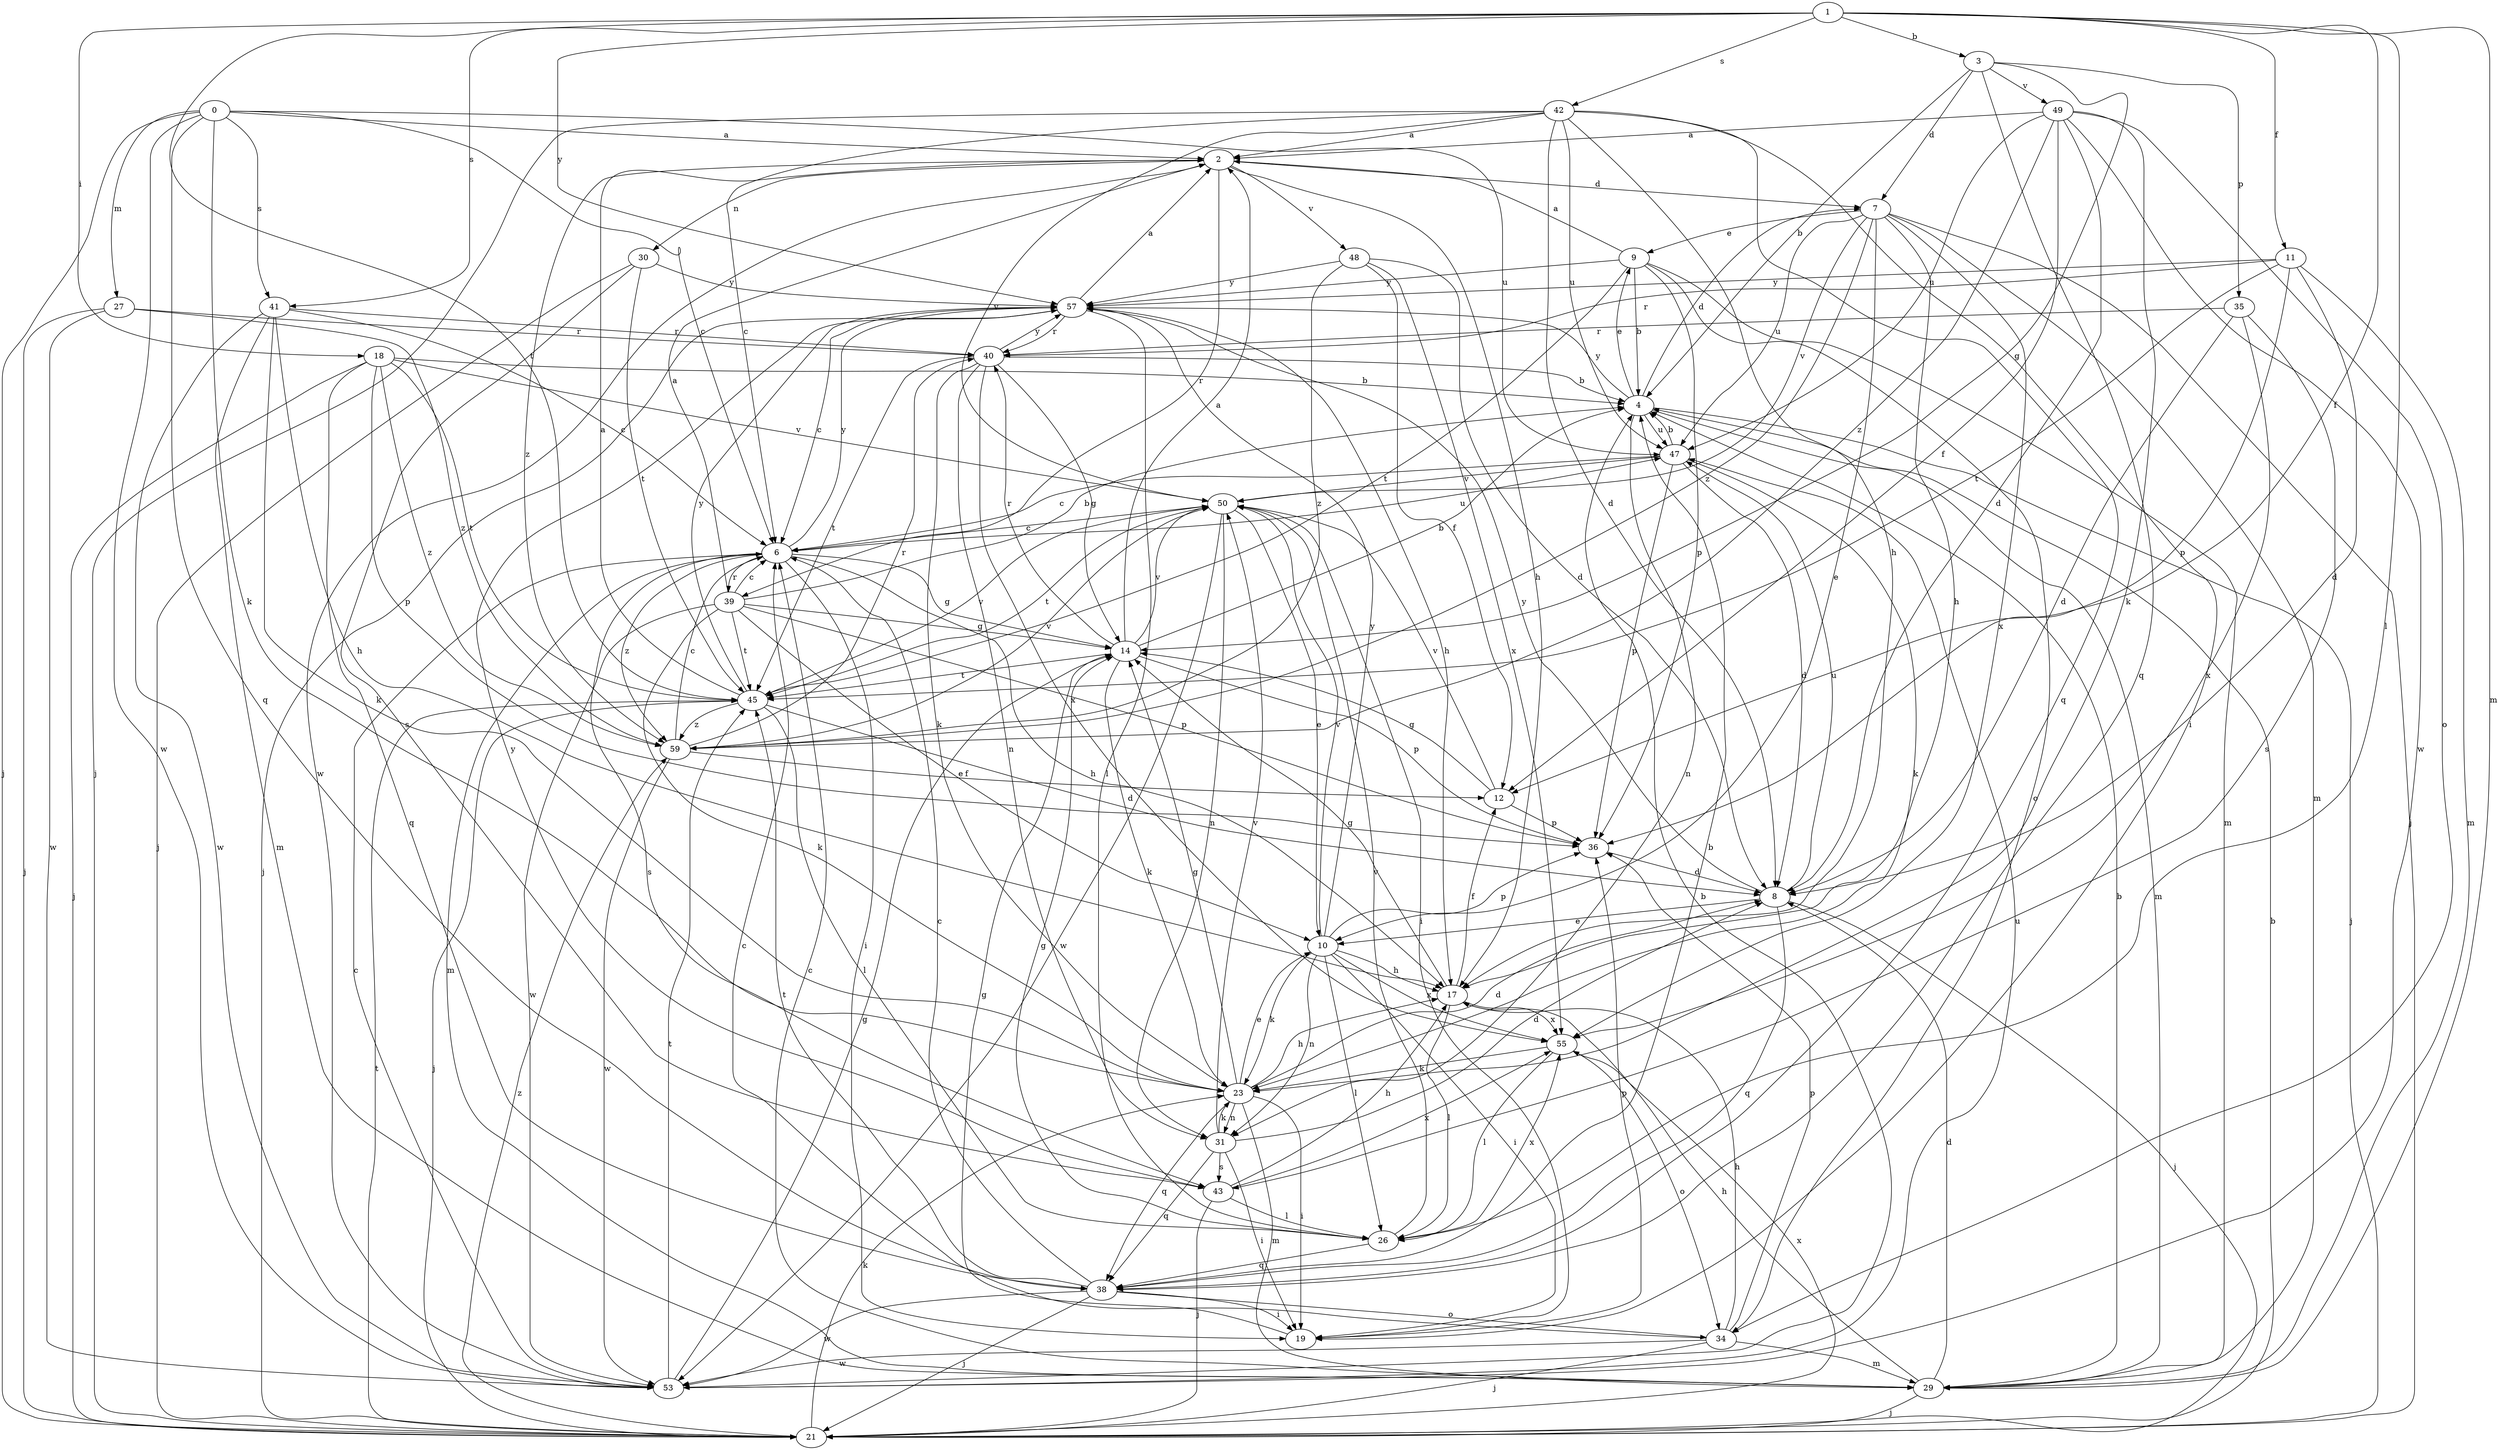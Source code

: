 strict digraph  {
0;
1;
2;
3;
4;
6;
7;
8;
9;
10;
11;
12;
14;
17;
18;
19;
21;
23;
26;
27;
29;
30;
31;
34;
35;
36;
38;
39;
40;
41;
42;
43;
45;
47;
48;
49;
50;
53;
55;
57;
59;
0 -> 2  [label=a];
0 -> 6  [label=c];
0 -> 21  [label=j];
0 -> 23  [label=k];
0 -> 27  [label=m];
0 -> 38  [label=q];
0 -> 41  [label=s];
0 -> 47  [label=u];
0 -> 53  [label=w];
1 -> 3  [label=b];
1 -> 11  [label=f];
1 -> 12  [label=f];
1 -> 18  [label=i];
1 -> 26  [label=l];
1 -> 29  [label=m];
1 -> 41  [label=s];
1 -> 42  [label=s];
1 -> 45  [label=t];
1 -> 57  [label=y];
2 -> 7  [label=d];
2 -> 17  [label=h];
2 -> 30  [label=n];
2 -> 39  [label=r];
2 -> 48  [label=v];
2 -> 53  [label=w];
2 -> 59  [label=z];
3 -> 4  [label=b];
3 -> 7  [label=d];
3 -> 14  [label=g];
3 -> 35  [label=p];
3 -> 38  [label=q];
3 -> 49  [label=v];
4 -> 7  [label=d];
4 -> 9  [label=e];
4 -> 21  [label=j];
4 -> 29  [label=m];
4 -> 31  [label=n];
4 -> 47  [label=u];
4 -> 57  [label=y];
6 -> 14  [label=g];
6 -> 17  [label=h];
6 -> 19  [label=i];
6 -> 29  [label=m];
6 -> 39  [label=r];
6 -> 43  [label=s];
6 -> 47  [label=u];
6 -> 57  [label=y];
6 -> 59  [label=z];
7 -> 9  [label=e];
7 -> 10  [label=e];
7 -> 17  [label=h];
7 -> 21  [label=j];
7 -> 29  [label=m];
7 -> 47  [label=u];
7 -> 50  [label=v];
7 -> 55  [label=x];
7 -> 59  [label=z];
8 -> 10  [label=e];
8 -> 21  [label=j];
8 -> 38  [label=q];
8 -> 47  [label=u];
8 -> 57  [label=y];
9 -> 2  [label=a];
9 -> 4  [label=b];
9 -> 29  [label=m];
9 -> 34  [label=o];
9 -> 36  [label=p];
9 -> 45  [label=t];
9 -> 57  [label=y];
10 -> 17  [label=h];
10 -> 19  [label=i];
10 -> 23  [label=k];
10 -> 26  [label=l];
10 -> 31  [label=n];
10 -> 36  [label=p];
10 -> 50  [label=v];
10 -> 55  [label=x];
10 -> 57  [label=y];
11 -> 8  [label=d];
11 -> 29  [label=m];
11 -> 36  [label=p];
11 -> 40  [label=r];
11 -> 45  [label=t];
11 -> 57  [label=y];
12 -> 14  [label=g];
12 -> 36  [label=p];
12 -> 50  [label=v];
14 -> 2  [label=a];
14 -> 4  [label=b];
14 -> 23  [label=k];
14 -> 36  [label=p];
14 -> 40  [label=r];
14 -> 45  [label=t];
14 -> 50  [label=v];
17 -> 12  [label=f];
17 -> 14  [label=g];
17 -> 26  [label=l];
17 -> 55  [label=x];
18 -> 4  [label=b];
18 -> 21  [label=j];
18 -> 36  [label=p];
18 -> 38  [label=q];
18 -> 45  [label=t];
18 -> 50  [label=v];
18 -> 59  [label=z];
19 -> 14  [label=g];
19 -> 36  [label=p];
21 -> 4  [label=b];
21 -> 23  [label=k];
21 -> 45  [label=t];
21 -> 55  [label=x];
21 -> 59  [label=z];
23 -> 8  [label=d];
23 -> 10  [label=e];
23 -> 14  [label=g];
23 -> 17  [label=h];
23 -> 19  [label=i];
23 -> 29  [label=m];
23 -> 31  [label=n];
23 -> 38  [label=q];
26 -> 14  [label=g];
26 -> 38  [label=q];
26 -> 50  [label=v];
26 -> 55  [label=x];
27 -> 21  [label=j];
27 -> 40  [label=r];
27 -> 53  [label=w];
27 -> 59  [label=z];
29 -> 4  [label=b];
29 -> 6  [label=c];
29 -> 8  [label=d];
29 -> 17  [label=h];
29 -> 21  [label=j];
30 -> 21  [label=j];
30 -> 43  [label=s];
30 -> 45  [label=t];
30 -> 57  [label=y];
31 -> 8  [label=d];
31 -> 19  [label=i];
31 -> 23  [label=k];
31 -> 38  [label=q];
31 -> 43  [label=s];
31 -> 50  [label=v];
34 -> 6  [label=c];
34 -> 17  [label=h];
34 -> 21  [label=j];
34 -> 29  [label=m];
34 -> 36  [label=p];
34 -> 53  [label=w];
35 -> 8  [label=d];
35 -> 40  [label=r];
35 -> 43  [label=s];
35 -> 55  [label=x];
36 -> 8  [label=d];
38 -> 4  [label=b];
38 -> 6  [label=c];
38 -> 19  [label=i];
38 -> 21  [label=j];
38 -> 34  [label=o];
38 -> 45  [label=t];
38 -> 53  [label=w];
39 -> 2  [label=a];
39 -> 4  [label=b];
39 -> 6  [label=c];
39 -> 10  [label=e];
39 -> 14  [label=g];
39 -> 23  [label=k];
39 -> 36  [label=p];
39 -> 45  [label=t];
39 -> 53  [label=w];
40 -> 4  [label=b];
40 -> 14  [label=g];
40 -> 23  [label=k];
40 -> 31  [label=n];
40 -> 45  [label=t];
40 -> 55  [label=x];
40 -> 57  [label=y];
41 -> 6  [label=c];
41 -> 17  [label=h];
41 -> 23  [label=k];
41 -> 29  [label=m];
41 -> 40  [label=r];
41 -> 53  [label=w];
42 -> 2  [label=a];
42 -> 6  [label=c];
42 -> 8  [label=d];
42 -> 17  [label=h];
42 -> 19  [label=i];
42 -> 21  [label=j];
42 -> 38  [label=q];
42 -> 47  [label=u];
42 -> 50  [label=v];
43 -> 17  [label=h];
43 -> 21  [label=j];
43 -> 26  [label=l];
43 -> 55  [label=x];
43 -> 57  [label=y];
45 -> 2  [label=a];
45 -> 8  [label=d];
45 -> 21  [label=j];
45 -> 26  [label=l];
45 -> 50  [label=v];
45 -> 57  [label=y];
45 -> 59  [label=z];
47 -> 4  [label=b];
47 -> 6  [label=c];
47 -> 8  [label=d];
47 -> 23  [label=k];
47 -> 36  [label=p];
47 -> 50  [label=v];
48 -> 8  [label=d];
48 -> 12  [label=f];
48 -> 55  [label=x];
48 -> 57  [label=y];
48 -> 59  [label=z];
49 -> 2  [label=a];
49 -> 8  [label=d];
49 -> 12  [label=f];
49 -> 23  [label=k];
49 -> 34  [label=o];
49 -> 47  [label=u];
49 -> 53  [label=w];
49 -> 59  [label=z];
50 -> 6  [label=c];
50 -> 10  [label=e];
50 -> 19  [label=i];
50 -> 31  [label=n];
50 -> 45  [label=t];
50 -> 53  [label=w];
53 -> 4  [label=b];
53 -> 6  [label=c];
53 -> 14  [label=g];
53 -> 45  [label=t];
53 -> 47  [label=u];
55 -> 23  [label=k];
55 -> 26  [label=l];
55 -> 34  [label=o];
57 -> 2  [label=a];
57 -> 6  [label=c];
57 -> 17  [label=h];
57 -> 21  [label=j];
57 -> 26  [label=l];
57 -> 40  [label=r];
59 -> 6  [label=c];
59 -> 12  [label=f];
59 -> 40  [label=r];
59 -> 50  [label=v];
59 -> 53  [label=w];
}
